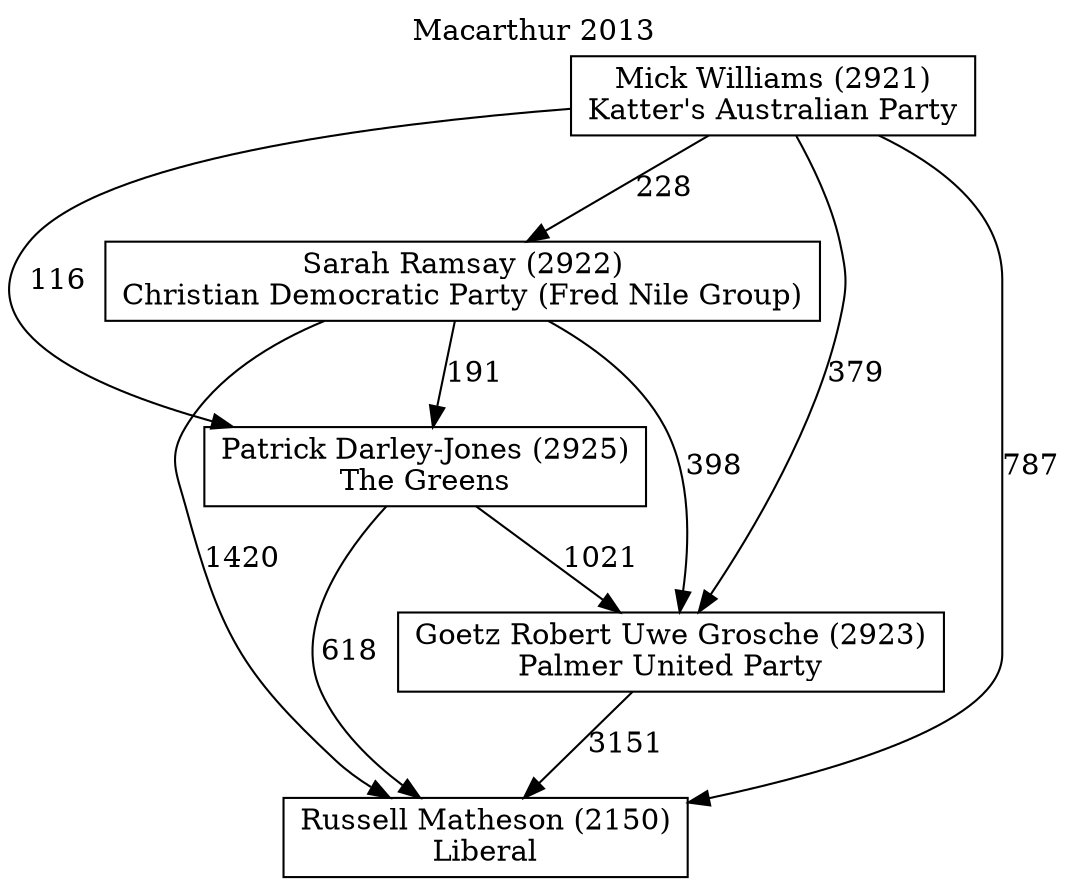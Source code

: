 // House preference flow
digraph "Russell Matheson (2150)_Macarthur_2013" {
	graph [label="Macarthur 2013" labelloc=t mclimit=10]
	node [shape=box]
	"Russell Matheson (2150)" [label="Russell Matheson (2150)
Liberal"]
	"Goetz Robert Uwe Grosche (2923)" [label="Goetz Robert Uwe Grosche (2923)
Palmer United Party"]
	"Patrick Darley-Jones (2925)" [label="Patrick Darley-Jones (2925)
The Greens"]
	"Sarah Ramsay (2922)" [label="Sarah Ramsay (2922)
Christian Democratic Party (Fred Nile Group)"]
	"Mick Williams (2921)" [label="Mick Williams (2921)
Katter's Australian Party"]
	"Goetz Robert Uwe Grosche (2923)" -> "Russell Matheson (2150)" [label=3151]
	"Patrick Darley-Jones (2925)" -> "Goetz Robert Uwe Grosche (2923)" [label=1021]
	"Sarah Ramsay (2922)" -> "Patrick Darley-Jones (2925)" [label=191]
	"Mick Williams (2921)" -> "Sarah Ramsay (2922)" [label=228]
	"Patrick Darley-Jones (2925)" -> "Russell Matheson (2150)" [label=618]
	"Sarah Ramsay (2922)" -> "Russell Matheson (2150)" [label=1420]
	"Mick Williams (2921)" -> "Russell Matheson (2150)" [label=787]
	"Mick Williams (2921)" -> "Patrick Darley-Jones (2925)" [label=116]
	"Sarah Ramsay (2922)" -> "Goetz Robert Uwe Grosche (2923)" [label=398]
	"Mick Williams (2921)" -> "Goetz Robert Uwe Grosche (2923)" [label=379]
}
